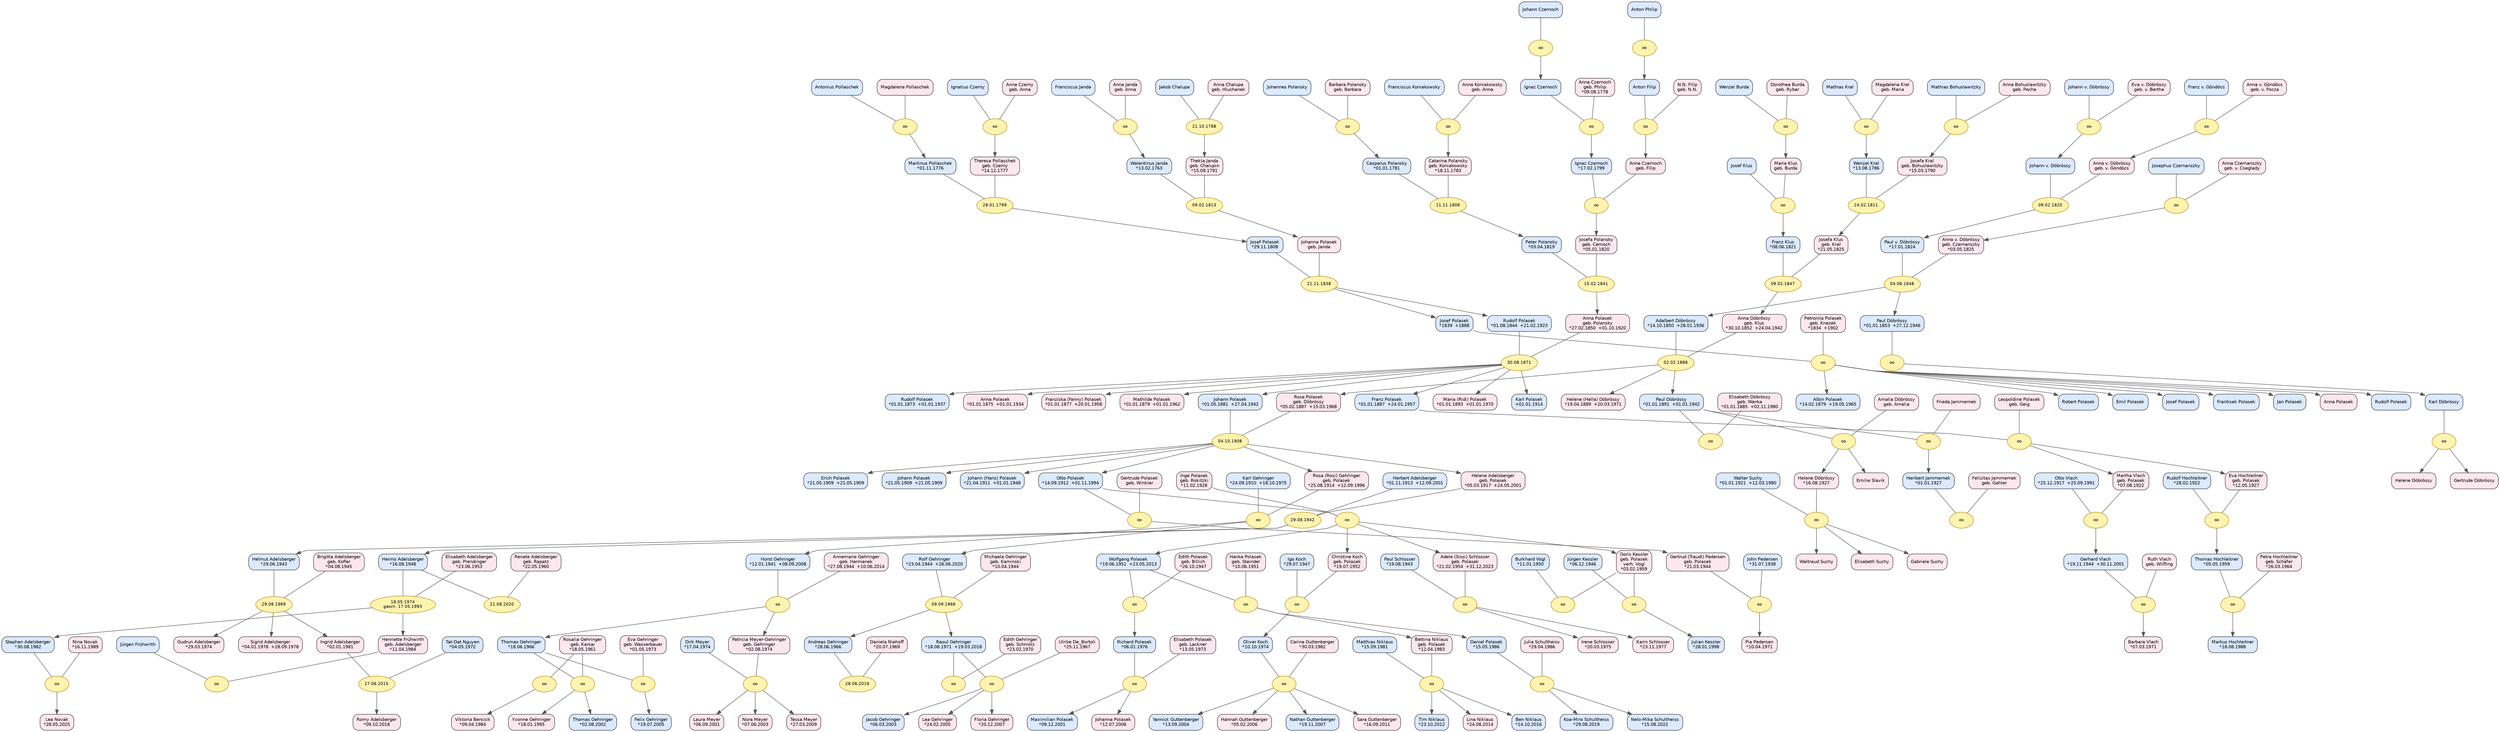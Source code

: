 // Stammbaum
digraph {
	concentrate=false nodesep=0.45 overlap=false rankdir=TB ranksep=0.70 splines=polyline
	graph [fontname="DejaVu Sans" fontsize=12 label="" labelloc=t ordering=out]
	node [color="#333333" fontname="DejaVu Sans" fontsize=10 shape=box style="rounded,filled"]
	edge [color="#555555" fontname="DejaVu Sans"]
	att03 [label="Johann Polasek
*01.05.1881  +27.04.1942" fillcolor="#dbeafe" id=P_att03]
	att04 [label="Rosa Polasek
geb. Döbrössy
*05.02.1887  +15.03.1968" fillcolor="#fde7ef" id=P_att04]
	att05 [label="Herbert Adelsberger
*01.11.1913  +12.09.2001" fillcolor="#dbeafe" id=P_att05]
	att06 [label="Helene Adelsberger
geb. Polasek
*05.03.1917  +24.05.2001" fillcolor="#fde7ef" id=P_att06]
	att07 [label="Heimo Adelsberger
*16.08.1948" fillcolor="#dbeafe" id=P_att07]
	att08 [label="Renate Adelsberger
geb. Rapatz
*22.05.1960" fillcolor="#fde7ef" id=P_att08]
	att09 [label="Adalbert Döbrössy
*14.10.1850  +28.01.1936" fillcolor="#dbeafe" id=P_att09]
	att10 [label="Anna Döbrössy
geb. Klus
*30.10.1852  +24.04.1942" fillcolor="#fde7ef" id=P_att10]
	att14 [label="Elisabeth Adelsberger
geb. Prendinger
*23.06.1953" fillcolor="#fde7ef" id=P_att14]
	att21 [label="Stephan Adelsberger
*30.08.1982" fillcolor="#dbeafe" id=P_att21]
	att22 [label="Paul Döbrössy
*01.01.1853  +27.12.1946" fillcolor="#dbeafe" id=P_att22]
	att23 [label="Helene (Hella) Döbrössy
*19.04.1889  +20.03.1971" fillcolor="#fde7ef" id=P_att23]
	att24 [label="Walter Suchy
*01.01.1921  +12.03.1980" fillcolor="#dbeafe" id=P_att24]
	att25 [label="Waltraud Suchy" fillcolor="#fde7ef" id=P_att25]
	att26 [label="Elisabeth Suchy" fillcolor="#fde7ef" id=P_att26]
	att27 [label="Gabriele Suchy" fillcolor="#fde7ef" id=P_att27]
	att28 [label="Paul Döbrössy
*01.01.1891  +01.01.1942" fillcolor="#dbeafe" id=P_att28]
	att29 [label="Elisabeth Döbrössy
geb. Wanka
*01.01.1885  +02.11.1980" fillcolor="#fde7ef" id=P_att29]
	att30 [label="Emilie Slavik" fillcolor="#fde7ef" id=P_att30]
	att31 [label="Helene Döbrössy
*16.08.1927" fillcolor="#fde7ef" id=P_att31]
	att32 [label="Gudrun Adelsberger
*29.03.1974" fillcolor="#fde7ef" id=P_att32]
	att33 [label="Sigrid Adelsberger
*04.01.1978  +28.09.1978" fillcolor="#fde7ef" id=P_att33]
	att34 [label="Ingrid Adelsberger
*02.01.1981" fillcolor="#fde7ef" id=P_att34]
	att35 [label="Henriette Frühwirth
geb. Adelsberger
*11.04.1984" fillcolor="#fde7ef" id=P_att35]
	att36 [label="Helmut Adelsberger
*29.06.1943" fillcolor="#dbeafe" id=P_att36]
	att38 [label="Rosa (Rosi) Gehringer
geb. Polasek
*25.08.1914  +12.09.1996" fillcolor="#fde7ef" id=P_att38]
	att41 [label="Lea Novak
*28.05.2025" fillcolor="#fde7ef" id=P_att41]
	attS02 [label="Nina Novak
*16.11.1989" fillcolor="#fde7ef" id=P_attS02]
	cza03 [label="Rudolf Polasek
*01.08.1844  +21.02.1923" fillcolor="#dbeafe" id=P_cza03]
	cza04 [label="Anna Polasek
geb. Polansky
*27.02.1850  +01.10.1920" fillcolor="#fde7ef" id=P_cza04]
	cza05 [label="Josef Polasek
*29.11.1808" fillcolor="#dbeafe" id=P_cza05]
	cza06 [label="Johanna Polasek
geb. Janda" fillcolor="#fde7ef" id=P_cza06]
	cza07 [label="Peter Polansky
*03.04.1819" fillcolor="#dbeafe" id=P_cza07]
	cza08 [label="Josefa Polansky
geb. Cernoch
*05.01.1820" fillcolor="#fde7ef" id=P_cza08]
	cza09 [label="Martinus Pollaschek
*01.11.1776" fillcolor="#dbeafe" id=P_cza09]
	cza10 [label="Theresa Pollaschek
geb. Czerny
*14.12.1777" fillcolor="#fde7ef" id=P_cza10]
	cza11 [label="Walentinus Janda
*13.02.1763" fillcolor="#dbeafe" id=P_cza11]
	cza12 [label="Thekla Janda
geb. Chalupin
*15.09.1791" fillcolor="#fde7ef" id=P_cza12]
	cza13 [label="Casparus Polansky
*01.01.1781" fillcolor="#dbeafe" id=P_cza13]
	cza14 [label="Catarina Polansky
geb. Koniakowsky
*18.11.1783" fillcolor="#fde7ef" id=P_cza14]
	cza15 [label="Ignaz Czernoch
*17.02.1799" fillcolor="#dbeafe" id=P_cza15]
	cza16 [label="Anna Czernoch
geb. Filip" fillcolor="#fde7ef" id=P_cza16]
	cza17 [label="Antonius Pollaschek" fillcolor="#dbeafe" id=P_cza17]
	cza18 [label="Magdalena Pollaschek" fillcolor="#fde7ef" id=P_cza18]
	cza19 [label="Ignatius Czerny" fillcolor="#dbeafe" id=P_cza19]
	cza20 [label="Anna Czerny
geb. Anna" fillcolor="#fde7ef" id=P_cza20]
	cza21 [label="Franciscus Janda" fillcolor="#dbeafe" id=P_cza21]
	cza22 [label="Anna Janda
geb. Anna" fillcolor="#fde7ef" id=P_cza22]
	cza23 [label="Jakob Chalupa" fillcolor="#dbeafe" id=P_cza23]
	cza24 [label="Anna Chalupa
geb. Hluchanek" fillcolor="#fde7ef" id=P_cza24]
	cza25 [label="Johannes Polansky" fillcolor="#dbeafe" id=P_cza25]
	cza26 [label="Barbara Polansky
geb. Barbara" fillcolor="#fde7ef" id=P_cza26]
	cza27 [label="Franciscus Koniakowsky" fillcolor="#dbeafe" id=P_cza27]
	cza28 [label="Anna Koniakowsky
geb. Anna" fillcolor="#fde7ef" id=P_cza28]
	cza29 [label="Ignaz Czernoch" fillcolor="#dbeafe" id=P_cza29]
	cza30 [label="Anna Czernoch
geb. Philip
*09.08.1778" fillcolor="#fde7ef" id=P_cza30]
	cza31 [label="Anton Filip" fillcolor="#dbeafe" id=P_cza31]
	cza32 [label="N.N. Filip
geb. N.N." fillcolor="#fde7ef" id=P_cza32]
	cza33 [label="Johann Czernoch" fillcolor="#dbeafe" id=P_cza33]
	cza34 [label="Anton Philip" fillcolor="#dbeafe" id=P_cza34]
	cza36 [label="Petronila Polasek
geb. Knezek
*1834  +1902" fillcolor="#fde7ef" id=P_cza36]
	cza35 [label="Josef Polasek
*1839  +1888" fillcolor="#dbeafe" id=P_cza35]
	cza37 [label="Robert Polasek" fillcolor="#dbeafe" id=P_cza37]
	cza38 [label="Emil Polasek" fillcolor="#dbeafe" id=P_cza38]
	cza39 [label="Albin Polasek
*14.02.1879  +19.05.1965" fillcolor="#dbeafe" id=P_cza39]
	cza40 [label="Josef Polasek" fillcolor="#dbeafe" id=P_cza40]
	cza41 [label="Frantisek Polasek" fillcolor="#dbeafe" id=P_cza41]
	cza42 [label="Jan Polasek" fillcolor="#dbeafe" id=P_cza42]
	cza43 [label="Anna Polasek" fillcolor="#fde7ef" id=P_cza43]
	cza44 [label="Rudolf Polasek" fillcolor="#dbeafe" id=P_cza44]
	g2p07 [label="Elisabeth Polasek
geb. Lackner
*13.05.1973" fillcolor="#fde7ef" id=P_g2p07]
	g2p08 [label="Maximilian Polasek
*09.12.2001" fillcolor="#dbeafe" id=P_g2p08]
	g2p09 [label="Johanna Polasek
*12.07.2006" fillcolor="#fde7ef" id=P_g2p09]
	g2p10 [label="Matthias Niklaus
*15.09.1981" fillcolor="#dbeafe" id=P_g2p10]
	g2p11 [label="Tim Niklaus
*23.10.2012" fillcolor="#dbeafe" id=P_g2p11]
	g2p12 [label="Lina Niklaus
*24.08.2014" fillcolor="#fde7ef" id=P_g2p12]
	g2p13 [label="Ben Niklaus
*14.10.2016" fillcolor="#dbeafe" id=P_g2p13]
	g2p14 [label="Julia Schultheiss
*29.04.1986" fillcolor="#fde7ef" id=P_g2p14]
	g2p15 [label="Koa-Miro Schultheiss
*29.08.2019" fillcolor="#dbeafe" id=P_g2p15]
	g2p16 [label="Nelo-Mika Schultheiss
*15.08.2022" fillcolor="#dbeafe" id=P_g2p16]
	g3p04 [label="Carina Guttenberger
*30.03.1982" fillcolor="#fde7ef" id=P_g3p04]
	g3p05 [label="Yannick Guttenberger
*13.09.2004" fillcolor="#dbeafe" id=P_g3p05]
	g3p06 [label="Hannah Guttenberger
*05.02.2006" fillcolor="#fde7ef" id=P_g3p06]
	g3p07 [label="Nathan Guttenberger
*19.11.2007" fillcolor="#dbeafe" id=P_g3p07]
	g3p08 [label="Sara Guttenberger
*16.09.2011" fillcolor="#fde7ef" id=P_g3p08]
	g4p01 [label="Rosalia Gehringer
geb. Karsai
*18.05.1961" fillcolor="#fde7ef" id=P_g4p01]
	g4p02 [label="Yvonne Gehringer
*18.01.1995" fillcolor="#fde7ef" id=P_g4p02]
	g4p03 [label="Thomas Gehringer
*02.08.2002" fillcolor="#dbeafe" id=P_g4p03]
	g4p04 [label="Eva Gehringer
geb. Wasserbauer
*01.05.1973" fillcolor="#fde7ef" id=P_g4p04]
	g4p05 [label="Felix Gehringer
*19.07.2005" fillcolor="#dbeafe" id=P_g4p05]
	g4p06 [label="Dirk Meyer
*17.04.1974" fillcolor="#dbeafe" id=P_g4p06]
	g4p07 [label="Laura Meyer
*06.09.2001" fillcolor="#fde7ef" id=P_g4p07]
	g4p08 [label="Nora Meyer
*07.06.2003" fillcolor="#fde7ef" id=P_g4p08]
	g4p09 [label="Tessa Meyer
*27.03.2009" fillcolor="#fde7ef" id=P_g4p09]
	g4p10 [label="Viktoria Bencsik
*09.04.1984" fillcolor="#fde7ef" id=P_g4p10]
	g5p04 [label="Daniela Niehoff
*20.07.1969" fillcolor="#fde7ef" id=P_g5p04]
	g5p07 [label="Ulrike De_Bortoli
*25.11.1967" fillcolor="#fde7ef" id=P_g5p07]
	g5p08 [label="Jacob Gehringer
*06.03.2003" fillcolor="#dbeafe" id=P_g5p08]
	g5p09 [label="Lea Gehringer
*24.02.2005" fillcolor="#fde7ef" id=P_g5p09]
	g5p10 [label="Floria Gehringer
*20.12.2007" fillcolor="#fde7ef" id=P_g5p10]
	g6p02 [label="Brigitta Adelsberger
geb. Kofler
*04.08.1945" fillcolor="#fde7ef" id=P_g6p02]
	g6p09 [label="Tat-Dat Nguyen
*04.05.1972" fillcolor="#dbeafe" id=P_g6p09]
	g6p10 [label="Romy Adelsberger
*09.10.2018" fillcolor="#fde7ef" id=P_g6p10]
	g6p13 [label="Jürgen Frühwirth" fillcolor="#dbeafe" id=P_g6p13]
	g6p21 [label="Josef Klus" fillcolor="#dbeafe" id=P_g6p21]
	g6p22 [label="Maria Klus
geb. Burda" fillcolor="#fde7ef" id=P_g6p22]
	geh01 [label="Horst Gehringer
*12.01.1941  +08.09.2008" fillcolor="#dbeafe" id=P_geh01]
	geh02 [label="Annemarie Gehringer
geb. Hermanek
*27.08.1944  +10.06.2014" fillcolor="#fde7ef" id=P_geh02]
	geh03 [label="Rolf Gehringer
*23.04.1944  +26.06.2020" fillcolor="#dbeafe" id=P_geh03]
	geh04 [label="Michaela Gehringer
geb. Kaminski
*10.04.1944" fillcolor="#fde7ef" id=P_geh04]
	geh05 [label="Thomas Gehringer
*18.06.1966" fillcolor="#dbeafe" id=P_geh05]
	geh06 [label="Patricia Meyer-Gehringer
geb. Gehringer
*02.08.1974" fillcolor="#fde7ef" id=P_geh06]
	geh07 [label="Andreas Gehringer
*28.06.1966" fillcolor="#dbeafe" id=P_geh07]
	geh08 [label="Raoul Gehringer
*18.08.1971  +19.03.2018" fillcolor="#dbeafe" id=P_geh08]
	geh09 [label="Karl Gehringer
*24.09.1910  +18.10.1975" fillcolor="#dbeafe" id=P_geh09]
	gehS01 [label="Edith Gehringer
geb. Schmölz
*23.02.1970" fillcolor="#fde7ef" id=P_gehS01]
	hoc01 [label="Rudolf Hochleitner
*28.02.1922" fillcolor="#dbeafe" id=P_hoc01]
	hoc02 [label="Thomas Hochleitner
*05.05.1959" fillcolor="#dbeafe" id=P_hoc02]
	hoc03 [label="Markus Hochleitner
*18.08.1988" fillcolor="#dbeafe" id=P_hoc03]
	hocS01 [label="Petra Hochleitner
geb. Schäfer
*26.03.1964" fillcolor="#fde7ef" id=P_hocS01]
	hun05 [label="Paul v. Döbrössy
*17.01.1824" fillcolor="#dbeafe" id=P_hun05]
	hun06 [label="Anna v. Döbrössy
geb. Czernanszky
*03.05.1825" fillcolor="#fde7ef" id=P_hun06]
	hun07 [label="Franz Klus
*08.06.1821" fillcolor="#dbeafe" id=P_hun07]
	hun08 [label="Josefa Klus
geb. Kral
*21.05.1825" fillcolor="#fde7ef" id=P_hun08]
	hun09 [label="Johann v. Döbrössy" fillcolor="#dbeafe" id=P_hun09]
	hun10 [label="Anna v. Döbrössy
geb. v. Göndöcs" fillcolor="#fde7ef" id=P_hun10]
	hun11 [label="Josephus Czernanszky" fillcolor="#dbeafe" id=P_hun11]
	hun12 [label="Anna Czernanszky
geb. v. Cseglady" fillcolor="#fde7ef" id=P_hun12]
	hun15 [label="Wenzel Kral
*13.08.1786" fillcolor="#dbeafe" id=P_hun15]
	hun16 [label="Josefa Kral
geb. Bohuslawitzky
*15.03.1790" fillcolor="#fde7ef" id=P_hun16]
	hun17 [label="Johann v. Döbrössy" fillcolor="#dbeafe" id=P_hun17]
	hun18 [label="Eva v. Döbrössy
geb. v. Bertha" fillcolor="#fde7ef" id=P_hun18]
	hun19 [label="Franz v. Göndöcs" fillcolor="#dbeafe" id=P_hun19]
	hun20 [label="Anna v. Göndöcs
geb. v. Pocza" fillcolor="#fde7ef" id=P_hun20]
	hun27 [label="Wenzel Burda" fillcolor="#dbeafe" id=P_hun27]
	hun28 [label="Dorothea Burda
geb. Rybar" fillcolor="#fde7ef" id=P_hun28]
	hun29 [label="Mathias Kral" fillcolor="#dbeafe" id=P_hun29]
	hun30 [label="Magdalena Kral
geb. Maria" fillcolor="#fde7ef" id=P_hun30]
	hun31 [label="Mathias Bohuslawitzky" fillcolor="#dbeafe" id=P_hun31]
	hun32 [label="Anna Bohuslawitzky
geb. Pecha" fillcolor="#fde7ef" id=P_hun32]
	ped01 [label="John Pedersen
*31.07.1938" fillcolor="#dbeafe" id=P_ped01]
	ped02 [label="Pia Pedersen
*10.04.1971" fillcolor="#fde7ef" id=P_ped02]
	pol01 [label="Franz Polasek
*01.01.1887  +24.01.1957" fillcolor="#dbeafe" id=P_pol01]
	pol02 [label="Karl Polasek
+01.01.1914" fillcolor="#dbeafe" id=P_pol02]
	pol03 [label="Rudolf Polasek
*01.01.1873  +01.01.1937" fillcolor="#dbeafe" id=P_pol03]
	pol04 [label="Anna Polasek
*01.01.1875  +01.01.1934" fillcolor="#fde7ef" id=P_pol04]
	pol05 [label="Franziska (Fanny) Polasek
*01.01.1877  +20.01.1958" fillcolor="#fde7ef" id=P_pol05]
	pol06 [label="Mathilde Polasek
*01.01.1879  +01.01.1962" fillcolor="#fde7ef" id=P_pol06]
	pol07 [label="Maria (Ridi) Polasek
*01.01.1893  +01.01.1970" fillcolor="#fde7ef" id=P_pol07]
	pol08 [label="Erich Polasek
*21.05.1909  +21.05.1909" fillcolor="#dbeafe" id=P_pol08]
	pol09 [label="Johann Polasek
*21.05.1909  +21.05.1909" fillcolor="#dbeafe" id=P_pol09]
	pol10 [label="Johann (Hans) Polasek
*21.04.1911  +01.01.1948" fillcolor="#dbeafe" id=P_pol10]
	pol11 [label="Otto Polasek
*14.09.1912  +01.11.1994" fillcolor="#dbeafe" id=P_pol11]
	pol12 [label="Martha Vlach
geb. Polasek
*07.08.1922" fillcolor="#fde7ef" id=P_pol12]
	pol13 [label="Eva Hochleitner
geb. Polasek
*12.05.1927" fillcolor="#fde7ef" id=P_pol13]
	pol14 [label="Gertrud (Traudl) Pedersen
geb. Polasek
*21.03.1944" fillcolor="#fde7ef" id=P_pol14]
	pol15 [label="Wolfgang Polasek
*19.06.1951  +23.05.2013" fillcolor="#dbeafe" id=P_pol15]
	pol16 [label="Christine Koch
geb. Polasek
*19.07.1952" fillcolor="#fde7ef" id=P_pol16]
	pol17 [label="Adele (Sissi) Schlosser
geb. Polasek
*21.02.1954  +31.12.2023" fillcolor="#fde7ef" id=P_pol17]
	pol18 [label="Doris Kessler
geb. Polasek
verh. Vogl
*03.02.1959" fillcolor="#fde7ef" id=P_pol18]
	pol19 [label="Richard Polasek
*06.01.1976" fillcolor="#dbeafe" id=P_pol19]
	pol20 [label="Bettina Niklaus
geb. Polasek
*12.04.1983" fillcolor="#fde7ef" id=P_pol20]
	pol21 [label="Daniel Polasek
*15.05.1986" fillcolor="#dbeafe" id=P_pol21]
	pol22 [label="Oliver Koch
*10.10.1974" fillcolor="#dbeafe" id=P_pol22]
	pol23 [label="Irene Schlosser
*20.03.1975" fillcolor="#fde7ef" id=P_pol23]
	pol24 [label="Karin Schlosser
*23.11.1977" fillcolor="#fde7ef" id=P_pol24]
	pol25 [label="Julian Kessler
*28.01.1998" fillcolor="#dbeafe" id=P_pol25]
	polS01 [label="Leopoldine Polasek
geb. Geig" fillcolor="#fde7ef" id=P_polS01]
	polS02 [label="Gertrude Polasek
geb. Winkler" fillcolor="#fde7ef" id=P_polS02]
	polS03 [label="Inge Polasek
geb. Rokitzki
*11.02.1928" fillcolor="#fde7ef" id=P_polS03]
	polS04 [label="Edith Polasek
geb. Billich
*26.10.1947" fillcolor="#fde7ef" id=P_polS04]
	polS05 [label="Hanka Polasek
geb. Steindel
*10.06.1951" fillcolor="#fde7ef" id=P_polS05]
	polS06 [label="Igo Koch
*29.07.1947" fillcolor="#dbeafe" id=P_polS06]
	polS07 [label="Paul Schlosser
*19.08.1943" fillcolor="#dbeafe" id=P_polS07]
	polS08 [label="Burkhard Vogl
*11.01.1950" fillcolor="#dbeafe" id=P_polS08]
	polS09 [label="Jürgen Kessler
*06.12.1946" fillcolor="#dbeafe" id=P_polS09]
	vlc01 [label="Otto Vlach
*25.12.1917  +25.09.1991" fillcolor="#dbeafe" id=P_vlc01]
	vlc02 [label="Gerhard Vlach
*19.11.1944  +30.11.2001" fillcolor="#dbeafe" id=P_vlc02]
	vlc03 [label="Ruth Vlach
geb. Wilfling" fillcolor="#fde7ef" id=P_vlc03]
	vlc04 [label="Barbara Vlach
*07.03.1971" fillcolor="#fde7ef" id=P_vlc04]
	attS03 [label="Amalia Döbrössy
geb. Amalia" fillcolor="#fde7ef" id=P_attS03]
	jam01 [label="Frieda Jammernek" fillcolor="#fde7ef" id=P_jam01]
	jam02 [label="Heribert Jammernek
*01.01.1927" fillcolor="#dbeafe" id=P_jam02]
	gah01 [label="Felizitas Jammernek
geb. Gahler" fillcolor="#fde7ef" id=P_gah01]
	att42 [label="Karl Döbrössy" fillcolor="#dbeafe" id=P_att42]
	att43 [label="Helene Döbrössy" fillcolor="#fde7ef" id=P_att43]
	att44 [label="Gertrude Döbrössy" fillcolor="#fde7ef" id=P_att44]
	M_hunF12 [label=oo color="#b08900" fillcolor="#fff3b0" fontsize=9 id=M_hunF12 shape=ellipse style=filled]
	subgraph rank_hunF12 {
		rank=same
		hun27
		hun28
	}
	hun27 -> hun28 [constraint=true minlen=0 style=invis weight=3600]
	hun27 -> M_hunF12 [dir=none minlen=1 weight=60]
	hun28 -> M_hunF12 [dir=none minlen=1 weight=60]
	subgraph kids_hunF12 {
		rank=same
		g6p22
	}
	M_hunF12 -> g6p22
	subgraph pair_g6p22 {
		rank=same
		g6p22
		g6p21
	}
	g6p21 -> g6p22 [constraint=true minlen=0 style=invis weight=2600]
	g6p21 -> g6p22 [constraint=true minlen=0 style=invis weight=300]
	M_hunF13 [label=oo color="#b08900" fillcolor="#fff3b0" fontsize=9 id=M_hunF13 shape=ellipse style=filled]
	subgraph rank_hunF13 {
		rank=same
		hun29
		hun30
	}
	hun29 -> hun30 [constraint=true minlen=0 style=invis weight=3600]
	hun29 -> M_hunF13 [dir=none minlen=1 weight=60]
	hun30 -> M_hunF13 [dir=none minlen=1 weight=60]
	subgraph kids_hunF13 {
		rank=same
		hun15
	}
	M_hunF13 -> hun15
	subgraph pair_hun15 {
		rank=same
		hun15
		hun16
	}
	hun15 -> hun16 [constraint=true minlen=0 style=invis weight=2600]
	hun15 -> hun16 [constraint=true minlen=0 style=invis weight=300]
	M_hunF14 [label=oo color="#b08900" fillcolor="#fff3b0" fontsize=9 id=M_hunF14 shape=ellipse style=filled]
	subgraph rank_hunF14 {
		rank=same
		hun31
		hun32
	}
	hun31 -> hun32 [constraint=true minlen=0 style=invis weight=3600]
	hun31 -> M_hunF14 [dir=none minlen=1 weight=60]
	hun32 -> M_hunF14 [dir=none minlen=1 weight=60]
	subgraph kids_hunF14 {
		rank=same
		hun16
	}
	M_hunF14 -> hun16
	subgraph pair_hun16 {
		rank=same
		hun16
		hun15
	}
	hun15 -> hun16 [constraint=true minlen=0 style=invis weight=2600]
	hun15 -> hun16 [constraint=true minlen=0 style=invis weight=300]
	M_hunF4 [label=oo color="#b08900" fillcolor="#fff3b0" fontsize=9 id=M_hunF4 shape=ellipse style=filled]
	subgraph rank_hunF4 {
		rank=same
		hun17
		hun18
	}
	hun17 -> hun18 [constraint=true minlen=0 style=invis weight=3600]
	hun17 -> M_hunF4 [dir=none minlen=1 weight=60]
	hun18 -> M_hunF4 [dir=none minlen=1 weight=60]
	subgraph kids_hunF4 {
		rank=same
		hun09
	}
	M_hunF4 -> hun09
	subgraph pair_hun09 {
		rank=same
		hun09
		hun10
	}
	hun09 -> hun10 [constraint=true minlen=0 style=invis weight=2600]
	hun09 -> hun10 [constraint=true minlen=0 style=invis weight=300]
	M_hunF5 [label=oo color="#b08900" fillcolor="#fff3b0" fontsize=9 id=M_hunF5 shape=ellipse style=filled]
	subgraph rank_hunF5 {
		rank=same
		hun19
		hun20
	}
	hun19 -> hun20 [constraint=true minlen=0 style=invis weight=3600]
	hun19 -> M_hunF5 [dir=none minlen=1 weight=60]
	hun20 -> M_hunF5 [dir=none minlen=1 weight=60]
	subgraph kids_hunF5 {
		rank=same
		hun10
	}
	M_hunF5 -> hun10
	subgraph pair_hun10 {
		rank=same
		hun10
		hun09
	}
	hun09 -> hun10 [constraint=true minlen=0 style=invis weight=2600]
	hun09 -> hun10 [constraint=true minlen=0 style=invis weight=300]
	M_hunF6 [label=oo color="#b08900" fillcolor="#fff3b0" fontsize=9 id=M_hunF6 shape=ellipse style=filled]
	subgraph rank_hunF6 {
		rank=same
		hun11
		hun12
	}
	hun11 -> hun12 [constraint=true minlen=0 style=invis weight=3600]
	hun11 -> M_hunF6 [dir=none minlen=1 weight=60]
	hun12 -> M_hunF6 [dir=none minlen=1 weight=60]
	subgraph kids_hunF6 {
		rank=same
		hun06
	}
	M_hunF6 -> hun06
	subgraph pair_hun06 {
		rank=same
		hun06
		hun05
	}
	hun05 -> hun06 [constraint=true minlen=0 style=invis weight=2600]
	hun05 -> hun06 [constraint=true minlen=0 style=invis weight=300]
	M_hunF10 [label="24.02.1811" color="#b08900" fillcolor="#fff3b0" fontsize=9 id=M_hunF10 shape=ellipse style=filled]
	subgraph rank_hunF10 {
		rank=same
		hun15
		hun16
	}
	hun15 -> hun16 [constraint=true minlen=0 style=invis weight=3600]
	hun15 -> M_hunF10 [dir=none minlen=1 weight=60]
	hun16 -> M_hunF10 [dir=none minlen=1 weight=60]
	subgraph kids_hunF10 {
		rank=same
		hun08
	}
	M_hunF10 -> hun08
	subgraph pair_hun08 {
		rank=same
		hun08
		hun07
	}
	hun07 -> hun08 [constraint=true minlen=0 style=invis weight=2600]
	hun07 -> hun08 [constraint=true minlen=0 style=invis weight=300]
	M_hunF2 [label="09.02.1820" color="#b08900" fillcolor="#fff3b0" fontsize=9 id=M_hunF2 shape=ellipse style=filled]
	subgraph rank_hunF2 {
		rank=same
		hun09
		hun10
	}
	hun09 -> hun10 [constraint=true minlen=0 style=invis weight=3600]
	hun09 -> M_hunF2 [dir=none minlen=1 weight=60]
	hun10 -> M_hunF2 [dir=none minlen=1 weight=60]
	subgraph kids_hunF2 {
		rank=same
		hun05
	}
	M_hunF2 -> hun05
	subgraph pair_hun05 {
		rank=same
		hun05
		hun06
	}
	hun05 -> hun06 [constraint=true minlen=0 style=invis weight=2600]
	hun05 -> hun06 [constraint=true minlen=0 style=invis weight=300]
	M_hunF1 [label="04.06.1848" color="#b08900" fillcolor="#fff3b0" fontsize=9 id=M_hunF1 shape=ellipse style=filled]
	subgraph rank_hunF1 {
		rank=same
		hun05
		hun06
	}
	hun05 -> hun06 [constraint=true minlen=0 style=invis weight=3600]
	hun05 -> M_hunF1 [dir=none minlen=1 weight=60]
	hun06 -> M_hunF1 [dir=none minlen=1 weight=60]
	subgraph kids_hunF1 {
		rank=same
		att09
		att22
	}
	M_hunF1 -> att09
	M_hunF1 -> att22
	att09 -> att22 [constraint=true minlen=0 style=invis weight=1400]
	subgraph pair_att09 {
		rank=same
		att09
		att10
	}
	att09 -> att10 [constraint=true minlen=0 style=invis weight=2600]
	att10 -> att22 [constraint=true minlen=0 style=invis weight=2000]
	att09 -> att10 [constraint=true minlen=0 style=invis weight=300]
	att10 -> att22 [constraint=true minlen=0 style=invis weight=300]
	M_hunF8 [label="09.02.1847" color="#b08900" fillcolor="#fff3b0" fontsize=9 id=M_hunF8 shape=ellipse style=filled]
	subgraph rank_hunF8 {
		rank=same
		hun07
		hun08
	}
	hun07 -> hun08 [constraint=true minlen=0 style=invis weight=3600]
	hun07 -> M_hunF8 [dir=none minlen=1 weight=60]
	hun08 -> M_hunF8 [dir=none minlen=1 weight=60]
	subgraph kids_hunF8 {
		rank=same
		att10
	}
	M_hunF8 -> att10
	subgraph pair_att10 {
		rank=same
		att10
		att09
	}
	att09 -> att10 [constraint=true minlen=0 style=invis weight=2600]
	att09 -> att10 [constraint=true minlen=0 style=invis weight=300]
	M_attF4 [label="02.02.1888" color="#b08900" fillcolor="#fff3b0" fontsize=9 id=M_attF4 shape=ellipse style=filled]
	subgraph rank_attF4 {
		rank=same
		att09
		att10
	}
	att09 -> att10 [constraint=true minlen=0 style=invis weight=3600]
	att09 -> M_attF4 [dir=none minlen=1 weight=60]
	att10 -> M_attF4 [dir=none minlen=1 weight=60]
	subgraph kids_attF4 {
		rank=same
		att04
		att23
		att28
	}
	M_attF4 -> att04
	M_attF4 -> att23
	M_attF4 -> att28
	att04 -> att23 [constraint=true minlen=0 style=invis weight=1400]
	att23 -> att28 [constraint=true minlen=0 style=invis weight=1400]
	subgraph pair_att04 {
		rank=same
		att04
		att03
	}
	att03 -> att04 [constraint=true minlen=0 style=invis weight=2600]
	att04 -> att23 [constraint=true minlen=0 style=invis weight=2000]
	subgraph pair_att28 {
		rank=same
		att28
		att29
	}
	att28 -> att29 [constraint=true minlen=0 style=invis weight=2600]
	att03 -> att04 [constraint=true minlen=0 style=invis weight=300]
	att28 -> att29 [constraint=true minlen=0 style=invis weight=300]
	att29 -> attS03 [constraint=true minlen=0 style=invis weight=300]
	attS03 -> jam01 [constraint=true minlen=0 style=invis weight=300]
	att04 -> att23 [constraint=true minlen=0 style=invis weight=300]
	att23 -> att28 [constraint=true minlen=0 style=invis weight=300]
	M_attF1 [label="04.10.1908" color="#b08900" fillcolor="#fff3b0" fontsize=9 id=M_attF1 shape=ellipse style=filled]
	subgraph rank_attF1 {
		rank=same
		att03
		att04
	}
	att03 -> att04 [constraint=true minlen=0 style=invis weight=3600]
	att03 -> M_attF1 [dir=none minlen=1 weight=60]
	att04 -> M_attF1 [dir=none minlen=1 weight=60]
	subgraph kids_attF1 {
		rank=same
		pol08
		pol09
		pol10
		pol11
		att38
		att06
	}
	M_attF1 -> pol08
	M_attF1 -> pol09
	M_attF1 -> pol10
	M_attF1 -> pol11
	M_attF1 -> att38
	M_attF1 -> att06
	pol08 -> pol09 [constraint=true minlen=0 style=invis weight=1400]
	pol09 -> pol10 [constraint=true minlen=0 style=invis weight=1400]
	pol10 -> pol11 [constraint=true minlen=0 style=invis weight=1400]
	pol11 -> att38 [constraint=true minlen=0 style=invis weight=1400]
	att38 -> att06 [constraint=true minlen=0 style=invis weight=1400]
	subgraph pair_pol11 {
		rank=same
		pol11
		polS02
	}
	pol11 -> polS02 [constraint=true minlen=0 style=invis weight=2600]
	polS02 -> att38 [constraint=true minlen=0 style=invis weight=2000]
	subgraph pair_att38 {
		rank=same
		att38
		geh09
	}
	geh09 -> att38 [constraint=true minlen=0 style=invis weight=2600]
	att38 -> att06 [constraint=true minlen=0 style=invis weight=2000]
	subgraph pair_att06 {
		rank=same
		att06
		att05
	}
	att05 -> att06 [constraint=true minlen=0 style=invis weight=2600]
	pol11 -> polS02 [constraint=true minlen=0 style=invis weight=300]
	polS02 -> polS03 [constraint=true minlen=0 style=invis weight=300]
	geh09 -> att38 [constraint=true minlen=0 style=invis weight=300]
	att05 -> att06 [constraint=true minlen=0 style=invis weight=300]
	pol08 -> pol09 [constraint=true minlen=0 style=invis weight=300]
	pol09 -> pol10 [constraint=true minlen=0 style=invis weight=300]
	pol10 -> pol11 [constraint=true minlen=0 style=invis weight=300]
	polS03 -> geh09 [constraint=true minlen=0 style=invis weight=300]
	att38 -> att05 [constraint=true minlen=0 style=invis weight=300]
	M_attF2 [label="29.08.1942" color="#b08900" fillcolor="#fff3b0" fontsize=9 id=M_attF2 shape=ellipse style=filled]
	subgraph rank_attF2 {
		rank=same
		att05
		att06
	}
	att05 -> att06 [constraint=true minlen=0 style=invis weight=3600]
	att05 -> M_attF2 [dir=none minlen=1 weight=60]
	att06 -> M_attF2 [dir=none minlen=1 weight=60]
	subgraph kids_attF2 {
		rank=same
		att36
		att07
	}
	M_attF2 -> att36
	M_attF2 -> att07
	att36 -> att07 [constraint=true minlen=0 style=invis weight=1400]
	subgraph pair_att36 {
		rank=same
		att36
		g6p02
	}
	att36 -> g6p02 [constraint=true minlen=0 style=invis weight=2600]
	g6p02 -> att07 [constraint=true minlen=0 style=invis weight=2000]
	subgraph pair_att07 {
		rank=same
		att07
		att14
	}
	att07 -> att14 [constraint=true minlen=0 style=invis weight=2600]
	att36 -> g6p02 [constraint=true minlen=0 style=invis weight=300]
	att07 -> att14 [constraint=true minlen=0 style=invis weight=300]
	att14 -> att08 [constraint=true minlen=0 style=invis weight=300]
	g6p02 -> att07 [constraint=true minlen=0 style=invis weight=300]
	M_attF5 [label="18.05.1974
gesch. 17.05.1993" color="#b08900" fillcolor="#fff3b0" fontsize=9 id=M_attF5 shape=ellipse style=filled]
	subgraph rank_attF5 {
		rank=same
		att07
		att14
	}
	att07 -> att14 [constraint=true minlen=0 style=invis weight=3600]
	att07 -> M_attF5 [dir=none minlen=1 weight=60]
	att14 -> M_attF5 [dir=none minlen=1 weight=60]
	subgraph kids_attF5 {
		rank=same
		att21
		att35
	}
	M_attF5 -> att21
	M_attF5 -> att35
	att21 -> att35 [constraint=true minlen=0 style=invis weight=1400]
	subgraph pair_att21 {
		rank=same
		att21
		attS02
	}
	att21 -> attS02 [constraint=true minlen=0 style=invis weight=2600]
	attS02 -> att35 [constraint=true minlen=0 style=invis weight=2000]
	subgraph pair_att35 {
		rank=same
		att35
		g6p13
	}
	g6p13 -> att35 [constraint=true minlen=0 style=invis weight=2600]
	att21 -> attS02 [constraint=true minlen=0 style=invis weight=300]
	g6p13 -> att35 [constraint=true minlen=0 style=invis weight=300]
	attS02 -> g6p13 [constraint=true minlen=0 style=invis weight=300]
	M_attF3 [label="21.08.2020" color="#b08900" fillcolor="#fff3b0" fontsize=9 id=M_attF3 shape=ellipse style=filled]
	subgraph rank_attF3 {
		rank=same
		att07
		att08
	}
	att07 -> att08 [constraint=true minlen=0 style=invis weight=3600]
	att07 -> M_attF3 [dir=none minlen=1 weight=60]
	att08 -> M_attF3 [dir=none minlen=1 weight=60]
	M_attF6 [label=oo color="#b08900" fillcolor="#fff3b0" fontsize=9 id=M_attF6 shape=ellipse style=filled]
	subgraph rank_attF6 {
		rank=same
		att24
		att31
	}
	att24 -> att31 [constraint=true minlen=0 style=invis weight=3600]
	att24 -> M_attF6 [dir=none minlen=1 weight=60]
	att31 -> M_attF6 [dir=none minlen=1 weight=60]
	subgraph kids_attF6 {
		rank=same
		att25
		att26
		att27
	}
	M_attF6 -> att25
	M_attF6 -> att26
	M_attF6 -> att27
	att25 -> att26 [constraint=true minlen=0 style=invis weight=1400]
	att26 -> att27 [constraint=true minlen=0 style=invis weight=1400]
	att25 -> att26 [constraint=true minlen=0 style=invis weight=300]
	att26 -> att27 [constraint=true minlen=0 style=invis weight=300]
	M_attF7 [label=oo color="#b08900" fillcolor="#fff3b0" fontsize=9 id=M_attF7 shape=ellipse style=filled]
	subgraph rank_attF7 {
		rank=same
		att28
		att29
	}
	att28 -> att29 [constraint=true minlen=0 style=invis weight=3600]
	att28 -> M_attF7 [dir=none minlen=1 weight=60]
	att29 -> M_attF7 [dir=none minlen=1 weight=60]
	M_gehF3 [label=oo color="#b08900" fillcolor="#fff3b0" fontsize=9 id=M_gehF3 shape=ellipse style=filled]
	subgraph rank_gehF3 {
		rank=same
		geh09
		att38
	}
	geh09 -> att38 [constraint=true minlen=0 style=invis weight=3600]
	geh09 -> M_gehF3 [dir=none minlen=1 weight=60]
	att38 -> M_gehF3 [dir=none minlen=1 weight=60]
	subgraph kids_gehF3 {
		rank=same
		geh01
		geh03
	}
	M_gehF3 -> geh01
	M_gehF3 -> geh03
	geh01 -> geh03 [constraint=true minlen=0 style=invis weight=1400]
	subgraph pair_geh01 {
		rank=same
		geh01
		geh02
	}
	geh01 -> geh02 [constraint=true minlen=0 style=invis weight=2600]
	geh02 -> geh03 [constraint=true minlen=0 style=invis weight=2000]
	subgraph pair_geh03 {
		rank=same
		geh03
		geh04
	}
	geh03 -> geh04 [constraint=true minlen=0 style=invis weight=2600]
	geh01 -> geh02 [constraint=true minlen=0 style=invis weight=300]
	geh03 -> geh04 [constraint=true minlen=0 style=invis weight=300]
	geh02 -> geh03 [constraint=true minlen=0 style=invis weight=300]
	M_gehF1 [label=oo color="#b08900" fillcolor="#fff3b0" fontsize=9 id=M_gehF1 shape=ellipse style=filled]
	subgraph rank_gehF1 {
		rank=same
		geh01
		geh02
	}
	geh01 -> geh02 [constraint=true minlen=0 style=invis weight=3600]
	geh01 -> M_gehF1 [dir=none minlen=1 weight=60]
	geh02 -> M_gehF1 [dir=none minlen=1 weight=60]
	subgraph kids_gehF1 {
		rank=same
		geh05
		geh06
	}
	M_gehF1 -> geh05
	M_gehF1 -> geh06
	geh05 -> geh06 [constraint=true minlen=0 style=invis weight=1400]
	subgraph pair_geh05 {
		rank=same
		geh05
		g4p01
	}
	geh05 -> g4p01 [constraint=true minlen=0 style=invis weight=2600]
	g4p01 -> geh06 [constraint=true minlen=0 style=invis weight=2000]
	subgraph pair_geh06 {
		rank=same
		geh06
		g4p06
	}
	g4p06 -> geh06 [constraint=true minlen=0 style=invis weight=2600]
	geh05 -> g4p01 [constraint=true minlen=0 style=invis weight=300]
	g4p01 -> g4p04 [constraint=true minlen=0 style=invis weight=300]
	g4p06 -> geh06 [constraint=true minlen=0 style=invis weight=300]
	g4p04 -> g4p06 [constraint=true minlen=0 style=invis weight=300]
	M_gehF2 [label="09.09.1966" color="#b08900" fillcolor="#fff3b0" fontsize=9 id=M_gehF2 shape=ellipse style=filled]
	subgraph rank_gehF2 {
		rank=same
		geh03
		geh04
	}
	geh03 -> geh04 [constraint=true minlen=0 style=invis weight=3600]
	geh03 -> M_gehF2 [dir=none minlen=1 weight=60]
	geh04 -> M_gehF2 [dir=none minlen=1 weight=60]
	subgraph kids_gehF2 {
		rank=same
		geh07
		geh08
	}
	M_gehF2 -> geh07
	M_gehF2 -> geh08
	geh07 -> geh08 [constraint=true minlen=0 style=invis weight=1400]
	subgraph pair_geh07 {
		rank=same
		geh07
		g5p04
	}
	geh07 -> g5p04 [constraint=true minlen=0 style=invis weight=2600]
	g5p04 -> geh08 [constraint=true minlen=0 style=invis weight=2000]
	subgraph pair_geh08 {
		rank=same
		geh08
		gehS01
	}
	geh08 -> gehS01 [constraint=true minlen=0 style=invis weight=2600]
	geh07 -> g5p04 [constraint=true minlen=0 style=invis weight=300]
	geh08 -> gehS01 [constraint=true minlen=0 style=invis weight=300]
	gehS01 -> g5p07 [constraint=true minlen=0 style=invis weight=300]
	g5p04 -> geh08 [constraint=true minlen=0 style=invis weight=300]
	M_gehF4 [label=oo color="#b08900" fillcolor="#fff3b0" fontsize=9 id=M_gehF4 shape=ellipse style=filled]
	subgraph rank_gehF4 {
		rank=same
		geh08
		gehS01
	}
	geh08 -> gehS01 [constraint=true minlen=0 style=invis weight=3600]
	geh08 -> M_gehF4 [dir=none minlen=1 weight=60]
	gehS01 -> M_gehF4 [dir=none minlen=1 weight=60]
	M_g4F0 [label=oo color="#b08900" fillcolor="#fff3b0" fontsize=9 id=M_g4F0 shape=ellipse style=filled]
	g4p01 -> M_g4F0 [dir=none minlen=1 weight=60]
	subgraph kids_g4F0 {
		rank=same
		g4p10
	}
	M_g4F0 -> g4p10
	M_g4F1 [label=oo color="#b08900" fillcolor="#fff3b0" fontsize=9 id=M_g4F1 shape=ellipse style=filled]
	subgraph rank_g4F1 {
		rank=same
		geh05
		g4p01
	}
	geh05 -> g4p01 [constraint=true minlen=0 style=invis weight=3600]
	geh05 -> M_g4F1 [dir=none minlen=1 weight=60]
	g4p01 -> M_g4F1 [dir=none minlen=1 weight=60]
	subgraph kids_g4F1 {
		rank=same
		g4p02
		g4p03
	}
	M_g4F1 -> g4p02
	M_g4F1 -> g4p03
	g4p02 -> g4p03 [constraint=true minlen=0 style=invis weight=1400]
	g4p02 -> g4p03 [constraint=true minlen=0 style=invis weight=300]
	M_g4F2 [label=oo color="#b08900" fillcolor="#fff3b0" fontsize=9 id=M_g4F2 shape=ellipse style=filled]
	subgraph rank_g4F2 {
		rank=same
		geh05
		g4p04
	}
	geh05 -> g4p04 [constraint=true minlen=0 style=invis weight=3600]
	geh05 -> M_g4F2 [dir=none minlen=1 weight=60]
	g4p04 -> M_g4F2 [dir=none minlen=1 weight=60]
	subgraph kids_g4F2 {
		rank=same
		g4p05
	}
	M_g4F2 -> g4p05
	M_g4F3 [label=oo color="#b08900" fillcolor="#fff3b0" fontsize=9 id=M_g4F3 shape=ellipse style=filled]
	subgraph rank_g4F3 {
		rank=same
		g4p06
		geh06
	}
	g4p06 -> geh06 [constraint=true minlen=0 style=invis weight=3600]
	g4p06 -> M_g4F3 [dir=none minlen=1 weight=60]
	geh06 -> M_g4F3 [dir=none minlen=1 weight=60]
	subgraph kids_g4F3 {
		rank=same
		g4p07
		g4p08
		g4p09
	}
	M_g4F3 -> g4p07
	M_g4F3 -> g4p08
	M_g4F3 -> g4p09
	g4p07 -> g4p08 [constraint=true minlen=0 style=invis weight=1400]
	g4p08 -> g4p09 [constraint=true minlen=0 style=invis weight=1400]
	g4p07 -> g4p08 [constraint=true minlen=0 style=invis weight=300]
	g4p08 -> g4p09 [constraint=true minlen=0 style=invis weight=300]
	M_czaF1 [label="30.08.1871" color="#b08900" fillcolor="#fff3b0" fontsize=9 id=M_czaF1 shape=ellipse style=filled]
	subgraph rank_czaF1 {
		rank=same
		cza03
		cza04
	}
	cza03 -> cza04 [constraint=true minlen=0 style=invis weight=3600]
	cza03 -> M_czaF1 [dir=none minlen=1 weight=60]
	cza04 -> M_czaF1 [dir=none minlen=1 weight=60]
	subgraph kids_czaF1 {
		rank=same
		pol03
		pol04
		pol05
		pol06
		att03
		pol01
		pol07
		pol02
	}
	M_czaF1 -> pol03
	M_czaF1 -> pol04
	M_czaF1 -> pol05
	M_czaF1 -> pol06
	M_czaF1 -> att03
	M_czaF1 -> pol01
	M_czaF1 -> pol07
	M_czaF1 -> pol02
	pol03 -> pol04 [constraint=true minlen=0 style=invis weight=1400]
	pol04 -> pol05 [constraint=true minlen=0 style=invis weight=1400]
	pol05 -> pol06 [constraint=true minlen=0 style=invis weight=1400]
	pol06 -> att03 [constraint=true minlen=0 style=invis weight=1400]
	att03 -> pol01 [constraint=true minlen=0 style=invis weight=1400]
	pol01 -> pol07 [constraint=true minlen=0 style=invis weight=1400]
	pol07 -> pol02 [constraint=true minlen=0 style=invis weight=1400]
	subgraph pair_att03 {
		rank=same
		att03
		att04
	}
	att03 -> att04 [constraint=true minlen=0 style=invis weight=2600]
	att04 -> pol01 [constraint=true minlen=0 style=invis weight=2000]
	subgraph pair_pol01 {
		rank=same
		pol01
		polS01
	}
	pol01 -> polS01 [constraint=true minlen=0 style=invis weight=2600]
	polS01 -> pol07 [constraint=true minlen=0 style=invis weight=2000]
	att03 -> att04 [constraint=true minlen=0 style=invis weight=300]
	pol01 -> polS01 [constraint=true minlen=0 style=invis weight=300]
	pol03 -> pol04 [constraint=true minlen=0 style=invis weight=300]
	pol04 -> pol05 [constraint=true minlen=0 style=invis weight=300]
	pol05 -> pol06 [constraint=true minlen=0 style=invis weight=300]
	pol06 -> att03 [constraint=true minlen=0 style=invis weight=300]
	att04 -> pol01 [constraint=true minlen=0 style=invis weight=300]
	polS01 -> pol07 [constraint=true minlen=0 style=invis weight=300]
	pol07 -> pol02 [constraint=true minlen=0 style=invis weight=300]
	M_polF1 [label=oo color="#b08900" fillcolor="#fff3b0" fontsize=9 id=M_polF1 shape=ellipse style=filled]
	subgraph rank_polF1 {
		rank=same
		pol01
		polS01
	}
	pol01 -> polS01 [constraint=true minlen=0 style=invis weight=3600]
	pol01 -> M_polF1 [dir=none minlen=1 weight=60]
	polS01 -> M_polF1 [dir=none minlen=1 weight=60]
	subgraph kids_polF1 {
		rank=same
		pol12
		pol13
	}
	M_polF1 -> pol12
	M_polF1 -> pol13
	pol12 -> pol13 [constraint=true minlen=0 style=invis weight=1400]
	subgraph pair_pol12 {
		rank=same
		pol12
		vlc01
	}
	vlc01 -> pol12 [constraint=true minlen=0 style=invis weight=2600]
	pol12 -> pol13 [constraint=true minlen=0 style=invis weight=2000]
	subgraph pair_pol13 {
		rank=same
		pol13
		hoc01
	}
	hoc01 -> pol13 [constraint=true minlen=0 style=invis weight=2600]
	vlc01 -> pol12 [constraint=true minlen=0 style=invis weight=300]
	hoc01 -> pol13 [constraint=true minlen=0 style=invis weight=300]
	pol12 -> hoc01 [constraint=true minlen=0 style=invis weight=300]
	M_polF2 [label=oo color="#b08900" fillcolor="#fff3b0" fontsize=9 id=M_polF2 shape=ellipse style=filled]
	subgraph rank_polF2 {
		rank=same
		pol11
		polS02
	}
	pol11 -> polS02 [constraint=true minlen=0 style=invis weight=3600]
	pol11 -> M_polF2 [dir=none minlen=1 weight=60]
	polS02 -> M_polF2 [dir=none minlen=1 weight=60]
	subgraph kids_polF2 {
		rank=same
		pol14
	}
	M_polF2 -> pol14
	subgraph pair_pol14 {
		rank=same
		pol14
		ped01
	}
	ped01 -> pol14 [constraint=true minlen=0 style=invis weight=2600]
	ped01 -> pol14 [constraint=true minlen=0 style=invis weight=300]
	M_polF3 [label=oo color="#b08900" fillcolor="#fff3b0" fontsize=9 id=M_polF3 shape=ellipse style=filled]
	subgraph rank_polF3 {
		rank=same
		pol11
		polS03
	}
	pol11 -> polS03 [constraint=true minlen=0 style=invis weight=3600]
	pol11 -> M_polF3 [dir=none minlen=1 weight=60]
	polS03 -> M_polF3 [dir=none minlen=1 weight=60]
	subgraph kids_polF3 {
		rank=same
		pol15
		pol16
		pol17
		pol18
	}
	M_polF3 -> pol15
	M_polF3 -> pol16
	M_polF3 -> pol17
	M_polF3 -> pol18
	pol15 -> pol16 [constraint=true minlen=0 style=invis weight=1400]
	pol16 -> pol17 [constraint=true minlen=0 style=invis weight=1400]
	pol17 -> pol18 [constraint=true minlen=0 style=invis weight=1400]
	subgraph pair_pol15 {
		rank=same
		pol15
		polS04
	}
	pol15 -> polS04 [constraint=true minlen=0 style=invis weight=2600]
	polS04 -> pol16 [constraint=true minlen=0 style=invis weight=2000]
	subgraph pair_pol16 {
		rank=same
		pol16
		polS06
	}
	polS06 -> pol16 [constraint=true minlen=0 style=invis weight=2600]
	pol16 -> pol17 [constraint=true minlen=0 style=invis weight=2000]
	subgraph pair_pol17 {
		rank=same
		pol17
		polS07
	}
	polS07 -> pol17 [constraint=true minlen=0 style=invis weight=2600]
	pol17 -> pol18 [constraint=true minlen=0 style=invis weight=2000]
	subgraph pair_pol18 {
		rank=same
		pol18
		polS08
	}
	polS08 -> pol18 [constraint=true minlen=0 style=invis weight=2600]
	pol15 -> polS04 [constraint=true minlen=0 style=invis weight=300]
	polS04 -> polS05 [constraint=true minlen=0 style=invis weight=300]
	polS06 -> pol16 [constraint=true minlen=0 style=invis weight=300]
	polS07 -> pol17 [constraint=true minlen=0 style=invis weight=300]
	polS08 -> polS09 [constraint=true minlen=0 style=invis weight=300]
	polS09 -> pol18 [constraint=true minlen=0 style=invis weight=300]
	polS05 -> polS06 [constraint=true minlen=0 style=invis weight=300]
	pol16 -> polS07 [constraint=true minlen=0 style=invis weight=300]
	pol17 -> polS08 [constraint=true minlen=0 style=invis weight=300]
	M_polF4 [label=oo color="#b08900" fillcolor="#fff3b0" fontsize=9 id=M_polF4 shape=ellipse style=filled]
	subgraph rank_polF4 {
		rank=same
		pol15
		polS04
	}
	pol15 -> polS04 [constraint=true minlen=0 style=invis weight=3600]
	pol15 -> M_polF4 [dir=none minlen=1 weight=60]
	polS04 -> M_polF4 [dir=none minlen=1 weight=60]
	subgraph kids_polF4 {
		rank=same
		pol19
	}
	M_polF4 -> pol19
	subgraph pair_pol19 {
		rank=same
		pol19
		g2p07
	}
	pol19 -> g2p07 [constraint=true minlen=0 style=invis weight=2600]
	pol19 -> g2p07 [constraint=true minlen=0 style=invis weight=300]
	M_polF5 [label=oo color="#b08900" fillcolor="#fff3b0" fontsize=9 id=M_polF5 shape=ellipse style=filled]
	subgraph rank_polF5 {
		rank=same
		pol15
		polS05
	}
	pol15 -> polS05 [constraint=true minlen=0 style=invis weight=3600]
	pol15 -> M_polF5 [dir=none minlen=1 weight=60]
	polS05 -> M_polF5 [dir=none minlen=1 weight=60]
	subgraph kids_polF5 {
		rank=same
		pol20
		pol21
	}
	M_polF5 -> pol20
	M_polF5 -> pol21
	pol20 -> pol21 [constraint=true minlen=0 style=invis weight=1400]
	subgraph pair_pol20 {
		rank=same
		pol20
		g2p10
	}
	g2p10 -> pol20 [constraint=true minlen=0 style=invis weight=2600]
	pol20 -> pol21 [constraint=true minlen=0 style=invis weight=2000]
	subgraph pair_pol21 {
		rank=same
		pol21
		g2p14
	}
	pol21 -> g2p14 [constraint=true minlen=0 style=invis weight=2600]
	g2p10 -> pol20 [constraint=true minlen=0 style=invis weight=300]
	pol21 -> g2p14 [constraint=true minlen=0 style=invis weight=300]
	pol20 -> pol21 [constraint=true minlen=0 style=invis weight=300]
	M_polF6 [label=oo color="#b08900" fillcolor="#fff3b0" fontsize=9 id=M_polF6 shape=ellipse style=filled]
	subgraph rank_polF6 {
		rank=same
		polS06
		pol16
	}
	polS06 -> pol16 [constraint=true minlen=0 style=invis weight=3600]
	polS06 -> M_polF6 [dir=none minlen=1 weight=60]
	pol16 -> M_polF6 [dir=none minlen=1 weight=60]
	subgraph kids_polF6 {
		rank=same
		pol22
	}
	M_polF6 -> pol22
	subgraph pair_pol22 {
		rank=same
		pol22
		g3p04
	}
	pol22 -> g3p04 [constraint=true minlen=0 style=invis weight=2600]
	pol22 -> g3p04 [constraint=true minlen=0 style=invis weight=300]
	M_polF7 [label=oo color="#b08900" fillcolor="#fff3b0" fontsize=9 id=M_polF7 shape=ellipse style=filled]
	subgraph rank_polF7 {
		rank=same
		polS07
		pol17
	}
	polS07 -> pol17 [constraint=true minlen=0 style=invis weight=3600]
	polS07 -> M_polF7 [dir=none minlen=1 weight=60]
	pol17 -> M_polF7 [dir=none minlen=1 weight=60]
	subgraph kids_polF7 {
		rank=same
		pol23
		pol24
	}
	M_polF7 -> pol23
	M_polF7 -> pol24
	pol23 -> pol24 [constraint=true minlen=0 style=invis weight=1400]
	pol23 -> pol24 [constraint=true minlen=0 style=invis weight=300]
	M_polF8 [label=oo color="#b08900" fillcolor="#fff3b0" fontsize=9 id=M_polF8 shape=ellipse style=filled]
	subgraph rank_polF8 {
		rank=same
		polS08
		pol18
	}
	polS08 -> pol18 [constraint=true minlen=0 style=invis weight=3600]
	polS08 -> M_polF8 [dir=none minlen=1 weight=60]
	pol18 -> M_polF8 [dir=none minlen=1 weight=60]
	M_polF9 [label=oo color="#b08900" fillcolor="#fff3b0" fontsize=9 id=M_polF9 shape=ellipse style=filled]
	subgraph rank_polF9 {
		rank=same
		polS09
		pol18
	}
	polS09 -> pol18 [constraint=true minlen=0 style=invis weight=3600]
	polS09 -> M_polF9 [dir=none minlen=1 weight=60]
	pol18 -> M_polF9 [dir=none minlen=1 weight=60]
	subgraph kids_polF9 {
		rank=same
		pol25
	}
	M_polF9 -> pol25
	M_attF10 [label=oo color="#b08900" fillcolor="#fff3b0" fontsize=9 id=M_attF10 shape=ellipse style=filled]
	subgraph rank_attF10 {
		rank=same
		att21
		attS02
	}
	att21 -> attS02 [constraint=true minlen=0 style=invis weight=3600]
	att21 -> M_attF10 [dir=none minlen=1 weight=60]
	attS02 -> M_attF10 [dir=none minlen=1 weight=60]
	subgraph kids_attF10 {
		rank=same
		att41
	}
	M_attF10 -> att41
	M_vlcF1 [label=oo color="#b08900" fillcolor="#fff3b0" fontsize=9 id=M_vlcF1 shape=ellipse style=filled]
	subgraph rank_vlcF1 {
		rank=same
		vlc01
		pol12
	}
	vlc01 -> pol12 [constraint=true minlen=0 style=invis weight=3600]
	vlc01 -> M_vlcF1 [dir=none minlen=1 weight=60]
	pol12 -> M_vlcF1 [dir=none minlen=1 weight=60]
	subgraph kids_vlcF1 {
		rank=same
		vlc02
	}
	M_vlcF1 -> vlc02
	subgraph pair_vlc02 {
		rank=same
		vlc02
		vlc03
	}
	vlc02 -> vlc03 [constraint=true minlen=0 style=invis weight=2600]
	vlc02 -> vlc03 [constraint=true minlen=0 style=invis weight=300]
	M_vlcF2 [label=oo color="#b08900" fillcolor="#fff3b0" fontsize=9 id=M_vlcF2 shape=ellipse style=filled]
	subgraph rank_vlcF2 {
		rank=same
		vlc02
		vlc03
	}
	vlc02 -> vlc03 [constraint=true minlen=0 style=invis weight=3600]
	vlc02 -> M_vlcF2 [dir=none minlen=1 weight=60]
	vlc03 -> M_vlcF2 [dir=none minlen=1 weight=60]
	subgraph kids_vlcF2 {
		rank=same
		vlc04
	}
	M_vlcF2 -> vlc04
	M_hocF1 [label=oo color="#b08900" fillcolor="#fff3b0" fontsize=9 id=M_hocF1 shape=ellipse style=filled]
	subgraph rank_hocF1 {
		rank=same
		hoc01
		pol13
	}
	hoc01 -> pol13 [constraint=true minlen=0 style=invis weight=3600]
	hoc01 -> M_hocF1 [dir=none minlen=1 weight=60]
	pol13 -> M_hocF1 [dir=none minlen=1 weight=60]
	subgraph kids_hocF1 {
		rank=same
		hoc02
	}
	M_hocF1 -> hoc02
	subgraph pair_hoc02 {
		rank=same
		hoc02
		hocS01
	}
	hoc02 -> hocS01 [constraint=true minlen=0 style=invis weight=2600]
	hoc02 -> hocS01 [constraint=true minlen=0 style=invis weight=300]
	M_hocF2 [label=oo color="#b08900" fillcolor="#fff3b0" fontsize=9 id=M_hocF2 shape=ellipse style=filled]
	subgraph rank_hocF2 {
		rank=same
		hoc02
		hocS01
	}
	hoc02 -> hocS01 [constraint=true minlen=0 style=invis weight=3600]
	hoc02 -> M_hocF2 [dir=none minlen=1 weight=60]
	hocS01 -> M_hocF2 [dir=none minlen=1 weight=60]
	subgraph kids_hocF2 {
		rank=same
		hoc03
	}
	M_hocF2 -> hoc03
	M_pedF1 [label=oo color="#b08900" fillcolor="#fff3b0" fontsize=9 id=M_pedF1 shape=ellipse style=filled]
	subgraph rank_pedF1 {
		rank=same
		ped01
		pol14
	}
	ped01 -> pol14 [constraint=true minlen=0 style=invis weight=3600]
	ped01 -> M_pedF1 [dir=none minlen=1 weight=60]
	pol14 -> M_pedF1 [dir=none minlen=1 weight=60]
	subgraph kids_pedF1 {
		rank=same
		ped02
	}
	M_pedF1 -> ped02
	M_g2F3 [label=oo color="#b08900" fillcolor="#fff3b0" fontsize=9 id=M_g2F3 shape=ellipse style=filled]
	subgraph rank_g2F3 {
		rank=same
		pol19
		g2p07
	}
	pol19 -> g2p07 [constraint=true minlen=0 style=invis weight=3600]
	pol19 -> M_g2F3 [dir=none minlen=1 weight=60]
	g2p07 -> M_g2F3 [dir=none minlen=1 weight=60]
	subgraph kids_g2F3 {
		rank=same
		g2p08
		g2p09
	}
	M_g2F3 -> g2p08
	M_g2F3 -> g2p09
	g2p08 -> g2p09 [constraint=true minlen=0 style=invis weight=1400]
	g2p08 -> g2p09 [constraint=true minlen=0 style=invis weight=300]
	M_g2F4 [label=oo color="#b08900" fillcolor="#fff3b0" fontsize=9 id=M_g2F4 shape=ellipse style=filled]
	subgraph rank_g2F4 {
		rank=same
		g2p10
		pol20
	}
	g2p10 -> pol20 [constraint=true minlen=0 style=invis weight=3600]
	g2p10 -> M_g2F4 [dir=none minlen=1 weight=60]
	pol20 -> M_g2F4 [dir=none minlen=1 weight=60]
	subgraph kids_g2F4 {
		rank=same
		g2p11
		g2p12
		g2p13
	}
	M_g2F4 -> g2p11
	M_g2F4 -> g2p12
	M_g2F4 -> g2p13
	g2p11 -> g2p12 [constraint=true minlen=0 style=invis weight=1400]
	g2p12 -> g2p13 [constraint=true minlen=0 style=invis weight=1400]
	g2p11 -> g2p12 [constraint=true minlen=0 style=invis weight=300]
	g2p12 -> g2p13 [constraint=true minlen=0 style=invis weight=300]
	M_g2F5 [label=oo color="#b08900" fillcolor="#fff3b0" fontsize=9 id=M_g2F5 shape=ellipse style=filled]
	subgraph rank_g2F5 {
		rank=same
		pol21
		g2p14
	}
	pol21 -> g2p14 [constraint=true minlen=0 style=invis weight=3600]
	pol21 -> M_g2F5 [dir=none minlen=1 weight=60]
	g2p14 -> M_g2F5 [dir=none minlen=1 weight=60]
	subgraph kids_g2F5 {
		rank=same
		g2p15
		g2p16
	}
	M_g2F5 -> g2p15
	M_g2F5 -> g2p16
	g2p15 -> g2p16 [constraint=true minlen=0 style=invis weight=1400]
	g2p15 -> g2p16 [constraint=true minlen=0 style=invis weight=300]
	M_g3F2 [label=oo color="#b08900" fillcolor="#fff3b0" fontsize=9 id=M_g3F2 shape=ellipse style=filled]
	subgraph rank_g3F2 {
		rank=same
		pol22
		g3p04
	}
	pol22 -> g3p04 [constraint=true minlen=0 style=invis weight=3600]
	pol22 -> M_g3F2 [dir=none minlen=1 weight=60]
	g3p04 -> M_g3F2 [dir=none minlen=1 weight=60]
	subgraph kids_g3F2 {
		rank=same
		g3p05
		g3p06
		g3p07
		g3p08
	}
	M_g3F2 -> g3p05
	M_g3F2 -> g3p06
	M_g3F2 -> g3p07
	M_g3F2 -> g3p08
	g3p05 -> g3p06 [constraint=true minlen=0 style=invis weight=1400]
	g3p06 -> g3p07 [constraint=true minlen=0 style=invis weight=1400]
	g3p07 -> g3p08 [constraint=true minlen=0 style=invis weight=1400]
	g3p05 -> g3p06 [constraint=true minlen=0 style=invis weight=300]
	g3p06 -> g3p07 [constraint=true minlen=0 style=invis weight=300]
	g3p07 -> g3p08 [constraint=true minlen=0 style=invis weight=300]
	M_g5F2 [label="28.06.2016" color="#b08900" fillcolor="#fff3b0" fontsize=9 id=M_g5F2 shape=ellipse style=filled]
	subgraph rank_g5F2 {
		rank=same
		geh07
		g5p04
	}
	geh07 -> g5p04 [constraint=true minlen=0 style=invis weight=3600]
	geh07 -> M_g5F2 [dir=none minlen=1 weight=60]
	g5p04 -> M_g5F2 [dir=none minlen=1 weight=60]
	M_g5F4 [label=oo color="#b08900" fillcolor="#fff3b0" fontsize=9 id=M_g5F4 shape=ellipse style=filled]
	subgraph rank_g5F4 {
		rank=same
		geh08
		g5p07
	}
	geh08 -> g5p07 [constraint=true minlen=0 style=invis weight=3600]
	geh08 -> M_g5F4 [dir=none minlen=1 weight=60]
	g5p07 -> M_g5F4 [dir=none minlen=1 weight=60]
	subgraph kids_g5F4 {
		rank=same
		g5p08
		g5p09
		g5p10
	}
	M_g5F4 -> g5p08
	M_g5F4 -> g5p09
	M_g5F4 -> g5p10
	g5p08 -> g5p09 [constraint=true minlen=0 style=invis weight=1400]
	g5p09 -> g5p10 [constraint=true minlen=0 style=invis weight=1400]
	g5p08 -> g5p09 [constraint=true minlen=0 style=invis weight=300]
	g5p09 -> g5p10 [constraint=true minlen=0 style=invis weight=300]
	M_g6F1 [label="29.08.1969" color="#b08900" fillcolor="#fff3b0" fontsize=9 id=M_g6F1 shape=ellipse style=filled]
	subgraph rank_g6F1 {
		rank=same
		att36
		g6p02
	}
	att36 -> g6p02 [constraint=true minlen=0 style=invis weight=3600]
	att36 -> M_g6F1 [dir=none minlen=1 weight=60]
	g6p02 -> M_g6F1 [dir=none minlen=1 weight=60]
	subgraph kids_g6F1 {
		rank=same
		att32
		att33
		att34
	}
	M_g6F1 -> att32
	M_g6F1 -> att33
	M_g6F1 -> att34
	att32 -> att33 [constraint=true minlen=0 style=invis weight=1400]
	att33 -> att34 [constraint=true minlen=0 style=invis weight=1400]
	subgraph pair_att34 {
		rank=same
		att34
		g6p09
	}
	g6p09 -> att34 [constraint=true minlen=0 style=invis weight=2600]
	g6p09 -> att34 [constraint=true minlen=0 style=invis weight=300]
	att32 -> att33 [constraint=true minlen=0 style=invis weight=300]
	att33 -> g6p09 [constraint=true minlen=0 style=invis weight=300]
	M_g6F2 [label="27.06.2015" color="#b08900" fillcolor="#fff3b0" fontsize=9 id=M_g6F2 shape=ellipse style=filled]
	subgraph rank_g6F2 {
		rank=same
		g6p09
		att34
	}
	g6p09 -> att34 [constraint=true minlen=0 style=invis weight=3600]
	g6p09 -> M_g6F2 [dir=none minlen=1 weight=60]
	att34 -> M_g6F2 [dir=none minlen=1 weight=60]
	subgraph kids_g6F2 {
		rank=same
		g6p10
	}
	M_g6F2 -> g6p10
	M_g6F5 [label=oo color="#b08900" fillcolor="#fff3b0" fontsize=9 id=M_g6F5 shape=ellipse style=filled]
	subgraph rank_g6F5 {
		rank=same
		g6p13
		att35
	}
	g6p13 -> att35 [constraint=true minlen=0 style=invis weight=3600]
	g6p13 -> M_g6F5 [dir=none minlen=1 weight=60]
	att35 -> M_g6F5 [dir=none minlen=1 weight=60]
	M_g6F7 [label=oo color="#b08900" fillcolor="#fff3b0" fontsize=9 id=M_g6F7 shape=ellipse style=filled]
	subgraph rank_g6F7 {
		rank=same
		g6p21
		g6p22
	}
	g6p21 -> g6p22 [constraint=true minlen=0 style=invis weight=3600]
	g6p21 -> M_g6F7 [dir=none minlen=1 weight=60]
	g6p22 -> M_g6F7 [dir=none minlen=1 weight=60]
	subgraph kids_g6F7 {
		rank=same
		hun07
	}
	M_g6F7 -> hun07
	subgraph pair_hun07 {
		rank=same
		hun07
		hun08
	}
	hun07 -> hun08 [constraint=true minlen=0 style=invis weight=2600]
	hun07 -> hun08 [constraint=true minlen=0 style=invis weight=300]
	M_czaF11 [label="21.11.1838" color="#b08900" fillcolor="#fff3b0" fontsize=9 id=M_czaF11 shape=ellipse style=filled]
	subgraph rank_czaF11 {
		rank=same
		cza05
		cza06
	}
	cza05 -> cza06 [constraint=true minlen=0 style=invis weight=3600]
	cza05 -> M_czaF11 [dir=none minlen=1 weight=60]
	cza06 -> M_czaF11 [dir=none minlen=1 weight=60]
	subgraph kids_czaF11 {
		rank=same
		cza35
		cza03
	}
	M_czaF11 -> cza35
	M_czaF11 -> cza03
	cza35 -> cza03 [constraint=true minlen=0 style=invis weight=1400]
	subgraph pair_cza35 {
		rank=same
		cza35
		cza36
	}
	cza35 -> cza36 [constraint=true minlen=0 style=invis weight=2600]
	cza36 -> cza03 [constraint=true minlen=0 style=invis weight=2000]
	subgraph pair_cza03 {
		rank=same
		cza03
		cza04
	}
	cza03 -> cza04 [constraint=true minlen=0 style=invis weight=2600]
	cza35 -> cza36 [constraint=true minlen=0 style=invis weight=300]
	cza03 -> cza04 [constraint=true minlen=0 style=invis weight=300]
	cza36 -> cza03 [constraint=true minlen=0 style=invis weight=300]
	M_czaF5 [label="28.01.1799" color="#b08900" fillcolor="#fff3b0" fontsize=9 id=M_czaF5 shape=ellipse style=filled]
	subgraph rank_czaF5 {
		rank=same
		cza09
		cza10
	}
	cza09 -> cza10 [constraint=true minlen=0 style=invis weight=3600]
	cza09 -> M_czaF5 [dir=none minlen=1 weight=60]
	cza10 -> M_czaF5 [dir=none minlen=1 weight=60]
	subgraph kids_czaF5 {
		rank=same
		cza05
	}
	M_czaF5 -> cza05
	subgraph pair_cza05 {
		rank=same
		cza05
		cza06
	}
	cza05 -> cza06 [constraint=true minlen=0 style=invis weight=2600]
	cza05 -> cza06 [constraint=true minlen=0 style=invis weight=300]
	M_czaF7 [label=oo color="#b08900" fillcolor="#fff3b0" fontsize=9 id=M_czaF7 shape=ellipse style=filled]
	subgraph rank_czaF7 {
		rank=same
		cza17
		cza18
	}
	cza17 -> cza18 [constraint=true minlen=0 style=invis weight=3600]
	cza17 -> M_czaF7 [dir=none minlen=1 weight=60]
	cza18 -> M_czaF7 [dir=none minlen=1 weight=60]
	subgraph kids_czaF7 {
		rank=same
		cza09
	}
	M_czaF7 -> cza09
	subgraph pair_cza09 {
		rank=same
		cza09
		cza10
	}
	cza09 -> cza10 [constraint=true minlen=0 style=invis weight=2600]
	cza09 -> cza10 [constraint=true minlen=0 style=invis weight=300]
	M_czaF8 [label=oo color="#b08900" fillcolor="#fff3b0" fontsize=9 id=M_czaF8 shape=ellipse style=filled]
	subgraph rank_czaF8 {
		rank=same
		cza19
		cza20
	}
	cza19 -> cza20 [constraint=true minlen=0 style=invis weight=3600]
	cza19 -> M_czaF8 [dir=none minlen=1 weight=60]
	cza20 -> M_czaF8 [dir=none minlen=1 weight=60]
	subgraph kids_czaF8 {
		rank=same
		cza10
	}
	M_czaF8 -> cza10
	subgraph pair_cza10 {
		rank=same
		cza10
		cza09
	}
	cza09 -> cza10 [constraint=true minlen=0 style=invis weight=2600]
	cza09 -> cza10 [constraint=true minlen=0 style=invis weight=300]
	M_czaF6 [label="09.02.1813" color="#b08900" fillcolor="#fff3b0" fontsize=9 id=M_czaF6 shape=ellipse style=filled]
	subgraph rank_czaF6 {
		rank=same
		cza11
		cza12
	}
	cza11 -> cza12 [constraint=true minlen=0 style=invis weight=3600]
	cza11 -> M_czaF6 [dir=none minlen=1 weight=60]
	cza12 -> M_czaF6 [dir=none minlen=1 weight=60]
	subgraph kids_czaF6 {
		rank=same
		cza06
	}
	M_czaF6 -> cza06
	subgraph pair_cza06 {
		rank=same
		cza06
		cza05
	}
	cza05 -> cza06 [constraint=true minlen=0 style=invis weight=2600]
	cza05 -> cza06 [constraint=true minlen=0 style=invis weight=300]
	M_czaF10 [label="21.10.1788" color="#b08900" fillcolor="#fff3b0" fontsize=9 id=M_czaF10 shape=ellipse style=filled]
	subgraph rank_czaF10 {
		rank=same
		cza23
		cza24
	}
	cza23 -> cza24 [constraint=true minlen=0 style=invis weight=3600]
	cza23 -> M_czaF10 [dir=none minlen=1 weight=60]
	cza24 -> M_czaF10 [dir=none minlen=1 weight=60]
	subgraph kids_czaF10 {
		rank=same
		cza12
	}
	M_czaF10 -> cza12
	subgraph pair_cza12 {
		rank=same
		cza12
		cza11
	}
	cza11 -> cza12 [constraint=true minlen=0 style=invis weight=2600]
	cza11 -> cza12 [constraint=true minlen=0 style=invis weight=300]
	M_czaF9 [label=oo color="#b08900" fillcolor="#fff3b0" fontsize=9 id=M_czaF9 shape=ellipse style=filled]
	subgraph rank_czaF9 {
		rank=same
		cza21
		cza22
	}
	cza21 -> cza22 [constraint=true minlen=0 style=invis weight=3600]
	cza21 -> M_czaF9 [dir=none minlen=1 weight=60]
	cza22 -> M_czaF9 [dir=none minlen=1 weight=60]
	subgraph kids_czaF9 {
		rank=same
		cza11
	}
	M_czaF9 -> cza11
	subgraph pair_cza11 {
		rank=same
		cza11
		cza12
	}
	cza11 -> cza12 [constraint=true minlen=0 style=invis weight=2600]
	cza11 -> cza12 [constraint=true minlen=0 style=invis weight=300]
	M_czaF2 [label="15.02.1841" color="#b08900" fillcolor="#fff3b0" fontsize=9 id=M_czaF2 shape=ellipse style=filled]
	subgraph rank_czaF2 {
		rank=same
		cza07
		cza08
	}
	cza07 -> cza08 [constraint=true minlen=0 style=invis weight=3600]
	cza07 -> M_czaF2 [dir=none minlen=1 weight=60]
	cza08 -> M_czaF2 [dir=none minlen=1 weight=60]
	subgraph kids_czaF2 {
		rank=same
		cza04
	}
	M_czaF2 -> cza04
	subgraph pair_cza04 {
		rank=same
		cza04
		cza03
	}
	cza03 -> cza04 [constraint=true minlen=0 style=invis weight=2600]
	cza03 -> cza04 [constraint=true minlen=0 style=invis weight=300]
	M_czaF3 [label="11.11.1806" color="#b08900" fillcolor="#fff3b0" fontsize=9 id=M_czaF3 shape=ellipse style=filled]
	subgraph rank_czaF3 {
		rank=same
		cza13
		cza14
	}
	cza13 -> cza14 [constraint=true minlen=0 style=invis weight=3600]
	cza13 -> M_czaF3 [dir=none minlen=1 weight=60]
	cza14 -> M_czaF3 [dir=none minlen=1 weight=60]
	subgraph kids_czaF3 {
		rank=same
		cza07
	}
	M_czaF3 -> cza07
	subgraph pair_cza07 {
		rank=same
		cza07
		cza08
	}
	cza07 -> cza08 [constraint=true minlen=0 style=invis weight=2600]
	cza07 -> cza08 [constraint=true minlen=0 style=invis weight=300]
	M_czaF12 [label=oo color="#b08900" fillcolor="#fff3b0" fontsize=9 id=M_czaF12 shape=ellipse style=filled]
	subgraph rank_czaF12 {
		rank=same
		cza25
		cza26
	}
	cza25 -> cza26 [constraint=true minlen=0 style=invis weight=3600]
	cza25 -> M_czaF12 [dir=none minlen=1 weight=60]
	cza26 -> M_czaF12 [dir=none minlen=1 weight=60]
	subgraph kids_czaF12 {
		rank=same
		cza13
	}
	M_czaF12 -> cza13
	subgraph pair_cza13 {
		rank=same
		cza13
		cza14
	}
	cza13 -> cza14 [constraint=true minlen=0 style=invis weight=2600]
	cza13 -> cza14 [constraint=true minlen=0 style=invis weight=300]
	M_czaF13 [label=oo color="#b08900" fillcolor="#fff3b0" fontsize=9 id=M_czaF13 shape=ellipse style=filled]
	subgraph rank_czaF13 {
		rank=same
		cza27
		cza28
	}
	cza27 -> cza28 [constraint=true minlen=0 style=invis weight=3600]
	cza27 -> M_czaF13 [dir=none minlen=1 weight=60]
	cza28 -> M_czaF13 [dir=none minlen=1 weight=60]
	subgraph kids_czaF13 {
		rank=same
		cza14
	}
	M_czaF13 -> cza14
	subgraph pair_cza14 {
		rank=same
		cza14
		cza13
	}
	cza13 -> cza14 [constraint=true minlen=0 style=invis weight=2600]
	cza13 -> cza14 [constraint=true minlen=0 style=invis weight=300]
	M_czaF14 [label=oo color="#b08900" fillcolor="#fff3b0" fontsize=9 id=M_czaF14 shape=ellipse style=filled]
	subgraph rank_czaF14 {
		rank=same
		cza29
		cza30
	}
	cza29 -> cza30 [constraint=true minlen=0 style=invis weight=3600]
	cza29 -> M_czaF14 [dir=none minlen=1 weight=60]
	cza30 -> M_czaF14 [dir=none minlen=1 weight=60]
	subgraph kids_czaF14 {
		rank=same
		cza15
	}
	M_czaF14 -> cza15
	subgraph pair_cza15 {
		rank=same
		cza15
		cza16
	}
	cza15 -> cza16 [constraint=true minlen=0 style=invis weight=2600]
	cza15 -> cza16 [constraint=true minlen=0 style=invis weight=300]
	M_czaF15 [label=oo color="#b08900" fillcolor="#fff3b0" fontsize=9 id=M_czaF15 shape=ellipse style=filled]
	subgraph rank_czaF15 {
		rank=same
		cza31
		cza32
	}
	cza31 -> cza32 [constraint=true minlen=0 style=invis weight=3600]
	cza31 -> M_czaF15 [dir=none minlen=1 weight=60]
	cza32 -> M_czaF15 [dir=none minlen=1 weight=60]
	subgraph kids_czaF15 {
		rank=same
		cza16
	}
	M_czaF15 -> cza16
	subgraph pair_cza16 {
		rank=same
		cza16
		cza15
	}
	cza15 -> cza16 [constraint=true minlen=0 style=invis weight=2600]
	cza15 -> cza16 [constraint=true minlen=0 style=invis weight=300]
	M_czaF16 [label=oo color="#b08900" fillcolor="#fff3b0" fontsize=9 id=M_czaF16 shape=ellipse style=filled]
	cza33 -> M_czaF16 [dir=none minlen=1 weight=60]
	subgraph kids_czaF16 {
		rank=same
		cza29
	}
	M_czaF16 -> cza29
	subgraph pair_cza29 {
		rank=same
		cza29
		cza30
	}
	cza29 -> cza30 [constraint=true minlen=0 style=invis weight=2600]
	cza29 -> cza30 [constraint=true minlen=0 style=invis weight=300]
	M_czaF17 [label=oo color="#b08900" fillcolor="#fff3b0" fontsize=9 id=M_czaF17 shape=ellipse style=filled]
	cza34 -> M_czaF17 [dir=none minlen=1 weight=60]
	subgraph kids_czaF17 {
		rank=same
		cza31
	}
	M_czaF17 -> cza31
	subgraph pair_cza31 {
		rank=same
		cza31
		cza32
	}
	cza31 -> cza32 [constraint=true minlen=0 style=invis weight=2600]
	cza31 -> cza32 [constraint=true minlen=0 style=invis weight=300]
	M_czaF18 [label=oo color="#b08900" fillcolor="#fff3b0" fontsize=9 id=M_czaF18 shape=ellipse style=filled]
	subgraph rank_czaF18 {
		rank=same
		cza35
		cza36
	}
	cza35 -> cza36 [constraint=true minlen=0 style=invis weight=3600]
	cza35 -> M_czaF18 [dir=none minlen=1 weight=60]
	cza36 -> M_czaF18 [dir=none minlen=1 weight=60]
	subgraph kids_czaF18 {
		rank=same
		cza39
		cza37
		cza38
		cza40
		cza41
		cza42
		cza43
		cza44
	}
	M_czaF18 -> cza39
	M_czaF18 -> cza37
	M_czaF18 -> cza38
	M_czaF18 -> cza40
	M_czaF18 -> cza41
	M_czaF18 -> cza42
	M_czaF18 -> cza43
	M_czaF18 -> cza44
	cza39 -> cza37 [constraint=true minlen=0 style=invis weight=1400]
	cza37 -> cza38 [constraint=true minlen=0 style=invis weight=1400]
	cza38 -> cza40 [constraint=true minlen=0 style=invis weight=1400]
	cza40 -> cza41 [constraint=true minlen=0 style=invis weight=1400]
	cza41 -> cza42 [constraint=true minlen=0 style=invis weight=1400]
	cza42 -> cza43 [constraint=true minlen=0 style=invis weight=1400]
	cza43 -> cza44 [constraint=true minlen=0 style=invis weight=1400]
	cza39 -> cza37 [constraint=true minlen=0 style=invis weight=300]
	cza37 -> cza38 [constraint=true minlen=0 style=invis weight=300]
	cza38 -> cza40 [constraint=true minlen=0 style=invis weight=300]
	cza40 -> cza41 [constraint=true minlen=0 style=invis weight=300]
	cza41 -> cza42 [constraint=true minlen=0 style=invis weight=300]
	cza42 -> cza43 [constraint=true minlen=0 style=invis weight=300]
	cza43 -> cza44 [constraint=true minlen=0 style=invis weight=300]
	M_czaF4 [label=oo color="#b08900" fillcolor="#fff3b0" fontsize=9 id=M_czaF4 shape=ellipse style=filled]
	subgraph rank_czaF4 {
		rank=same
		cza15
		cza16
	}
	cza15 -> cza16 [constraint=true minlen=0 style=invis weight=3600]
	cza15 -> M_czaF4 [dir=none minlen=1 weight=60]
	cza16 -> M_czaF4 [dir=none minlen=1 weight=60]
	subgraph kids_czaF4 {
		rank=same
		cza08
	}
	M_czaF4 -> cza08
	subgraph pair_cza08 {
		rank=same
		cza08
		cza07
	}
	cza07 -> cza08 [constraint=true minlen=0 style=invis weight=2600]
	cza07 -> cza08 [constraint=true minlen=0 style=invis weight=300]
	M_attF11 [label=oo color="#b08900" fillcolor="#fff3b0" fontsize=9 id=M_attF11 shape=ellipse style=filled]
	subgraph rank_attF11 {
		rank=same
		att28
		attS03
	}
	att28 -> attS03 [constraint=true minlen=0 style=invis weight=3600]
	att28 -> M_attF11 [dir=none minlen=1 weight=60]
	attS03 -> M_attF11 [dir=none minlen=1 weight=60]
	subgraph kids_attF11 {
		rank=same
		att31
		att30
	}
	M_attF11 -> att31
	M_attF11 -> att30
	att31 -> att30 [constraint=true minlen=0 style=invis weight=1400]
	subgraph pair_att31 {
		rank=same
		att31
		att24
	}
	att24 -> att31 [constraint=true minlen=0 style=invis weight=2600]
	att31 -> att30 [constraint=true minlen=0 style=invis weight=2000]
	att24 -> att31 [constraint=true minlen=0 style=invis weight=300]
	att31 -> att30 [constraint=true minlen=0 style=invis weight=300]
	M_jamF1 [label=oo color="#b08900" fillcolor="#fff3b0" fontsize=9 id=M_jamF1 shape=ellipse style=filled]
	subgraph rank_jamF1 {
		rank=same
		att28
		jam01
	}
	att28 -> jam01 [constraint=true minlen=0 style=invis weight=3600]
	att28 -> M_jamF1 [dir=none minlen=1 weight=60]
	jam01 -> M_jamF1 [dir=none minlen=1 weight=60]
	subgraph kids_jamF1 {
		rank=same
		jam02
	}
	M_jamF1 -> jam02
	subgraph pair_jam02 {
		rank=same
		jam02
		gah01
	}
	jam02 -> gah01 [constraint=true minlen=0 style=invis weight=2600]
	jam02 -> gah01 [constraint=true minlen=0 style=invis weight=300]
	M_jamF2 [label=oo color="#b08900" fillcolor="#fff3b0" fontsize=9 id=M_jamF2 shape=ellipse style=filled]
	subgraph rank_jamF2 {
		rank=same
		jam02
		gah01
	}
	jam02 -> gah01 [constraint=true minlen=0 style=invis weight=3600]
	jam02 -> M_jamF2 [dir=none minlen=1 weight=60]
	gah01 -> M_jamF2 [dir=none minlen=1 weight=60]
	M_attF12 [label=oo color="#b08900" fillcolor="#fff3b0" fontsize=9 id=M_attF12 shape=ellipse style=filled]
	att22 -> M_attF12 [dir=none minlen=1 weight=60]
	subgraph kids_attF12 {
		rank=same
		att42
	}
	M_attF12 -> att42
	M_attF13 [label=oo color="#b08900" fillcolor="#fff3b0" fontsize=9 id=M_attF13 shape=ellipse style=filled]
	att42 -> M_attF13 [dir=none minlen=1 weight=60]
	subgraph kids_attF13 {
		rank=same
		att43
		att44
	}
	M_attF13 -> att43
	M_attF13 -> att44
	att43 -> att44 [constraint=true minlen=0 style=invis weight=1400]
	att43 -> att44 [constraint=true minlen=0 style=invis weight=300]
}

